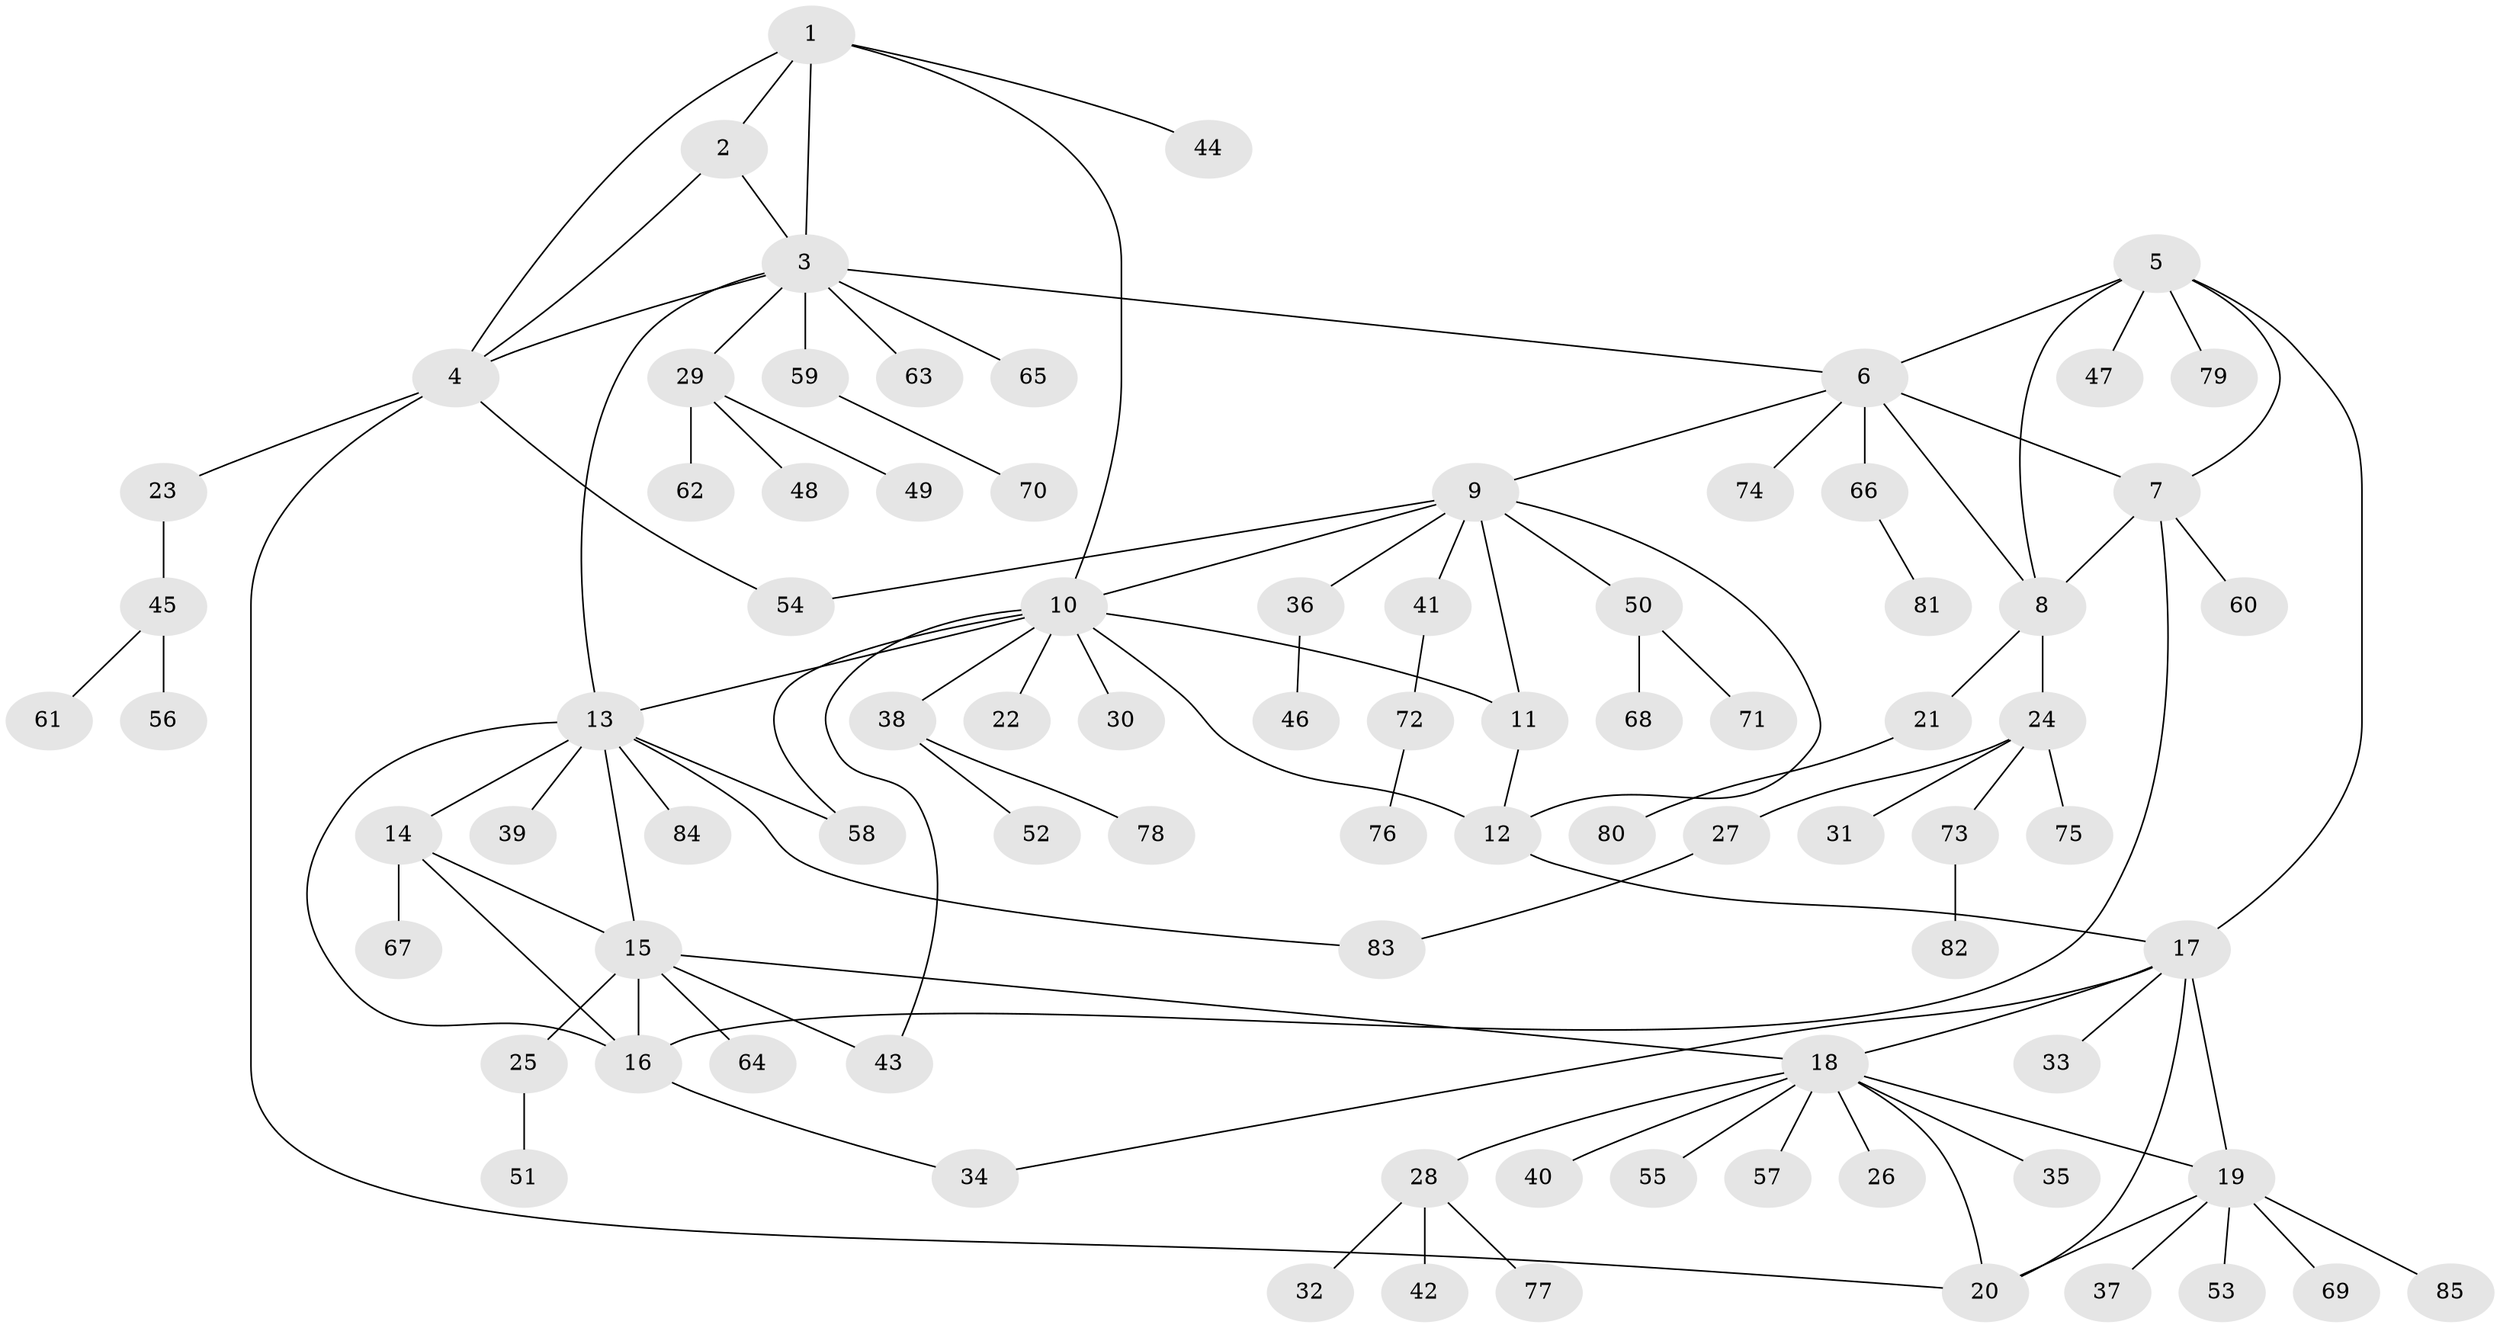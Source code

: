 // coarse degree distribution, {16: 0.029411764705882353, 10: 0.029411764705882353, 5: 0.058823529411764705, 3: 0.029411764705882353, 4: 0.08823529411764706, 7: 0.029411764705882353, 1: 0.5882352941176471, 2: 0.14705882352941177}
// Generated by graph-tools (version 1.1) at 2025/19/03/04/25 18:19:29]
// undirected, 85 vertices, 110 edges
graph export_dot {
graph [start="1"]
  node [color=gray90,style=filled];
  1;
  2;
  3;
  4;
  5;
  6;
  7;
  8;
  9;
  10;
  11;
  12;
  13;
  14;
  15;
  16;
  17;
  18;
  19;
  20;
  21;
  22;
  23;
  24;
  25;
  26;
  27;
  28;
  29;
  30;
  31;
  32;
  33;
  34;
  35;
  36;
  37;
  38;
  39;
  40;
  41;
  42;
  43;
  44;
  45;
  46;
  47;
  48;
  49;
  50;
  51;
  52;
  53;
  54;
  55;
  56;
  57;
  58;
  59;
  60;
  61;
  62;
  63;
  64;
  65;
  66;
  67;
  68;
  69;
  70;
  71;
  72;
  73;
  74;
  75;
  76;
  77;
  78;
  79;
  80;
  81;
  82;
  83;
  84;
  85;
  1 -- 2;
  1 -- 3;
  1 -- 4;
  1 -- 10;
  1 -- 44;
  2 -- 3;
  2 -- 4;
  3 -- 4;
  3 -- 6;
  3 -- 13;
  3 -- 29;
  3 -- 59;
  3 -- 63;
  3 -- 65;
  4 -- 20;
  4 -- 23;
  4 -- 54;
  5 -- 6;
  5 -- 7;
  5 -- 8;
  5 -- 17;
  5 -- 47;
  5 -- 79;
  6 -- 7;
  6 -- 8;
  6 -- 9;
  6 -- 66;
  6 -- 74;
  7 -- 8;
  7 -- 16;
  7 -- 60;
  8 -- 21;
  8 -- 24;
  9 -- 10;
  9 -- 11;
  9 -- 12;
  9 -- 36;
  9 -- 41;
  9 -- 50;
  9 -- 54;
  10 -- 11;
  10 -- 12;
  10 -- 13;
  10 -- 22;
  10 -- 30;
  10 -- 38;
  10 -- 43;
  10 -- 58;
  11 -- 12;
  12 -- 17;
  13 -- 14;
  13 -- 15;
  13 -- 16;
  13 -- 39;
  13 -- 58;
  13 -- 83;
  13 -- 84;
  14 -- 15;
  14 -- 16;
  14 -- 67;
  15 -- 16;
  15 -- 18;
  15 -- 25;
  15 -- 43;
  15 -- 64;
  16 -- 34;
  17 -- 18;
  17 -- 19;
  17 -- 20;
  17 -- 33;
  17 -- 34;
  18 -- 19;
  18 -- 20;
  18 -- 26;
  18 -- 28;
  18 -- 35;
  18 -- 40;
  18 -- 55;
  18 -- 57;
  19 -- 20;
  19 -- 37;
  19 -- 53;
  19 -- 69;
  19 -- 85;
  21 -- 80;
  23 -- 45;
  24 -- 27;
  24 -- 31;
  24 -- 73;
  24 -- 75;
  25 -- 51;
  27 -- 83;
  28 -- 32;
  28 -- 42;
  28 -- 77;
  29 -- 48;
  29 -- 49;
  29 -- 62;
  36 -- 46;
  38 -- 52;
  38 -- 78;
  41 -- 72;
  45 -- 56;
  45 -- 61;
  50 -- 68;
  50 -- 71;
  59 -- 70;
  66 -- 81;
  72 -- 76;
  73 -- 82;
}
